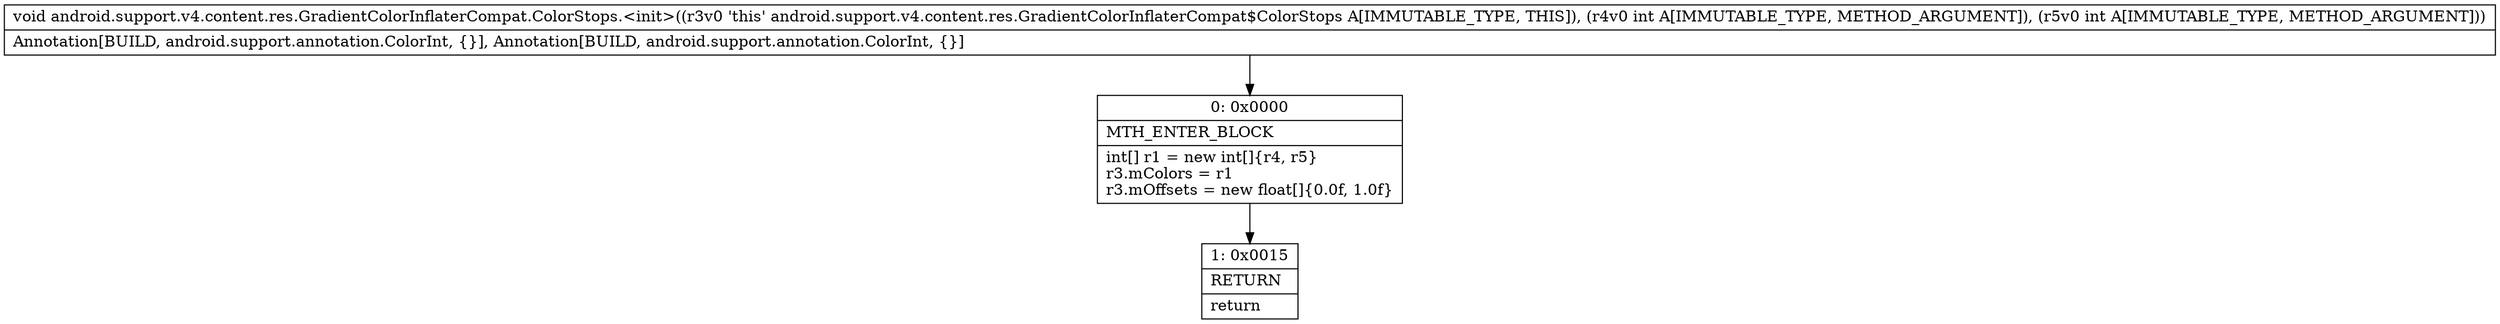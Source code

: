digraph "CFG forandroid.support.v4.content.res.GradientColorInflaterCompat.ColorStops.\<init\>(II)V" {
Node_0 [shape=record,label="{0\:\ 0x0000|MTH_ENTER_BLOCK\l|int[] r1 = new int[]\{r4, r5\}\lr3.mColors = r1\lr3.mOffsets = new float[]\{0.0f, 1.0f\}\l}"];
Node_1 [shape=record,label="{1\:\ 0x0015|RETURN\l|return\l}"];
MethodNode[shape=record,label="{void android.support.v4.content.res.GradientColorInflaterCompat.ColorStops.\<init\>((r3v0 'this' android.support.v4.content.res.GradientColorInflaterCompat$ColorStops A[IMMUTABLE_TYPE, THIS]), (r4v0 int A[IMMUTABLE_TYPE, METHOD_ARGUMENT]), (r5v0 int A[IMMUTABLE_TYPE, METHOD_ARGUMENT]))  | Annotation[BUILD, android.support.annotation.ColorInt, \{\}], Annotation[BUILD, android.support.annotation.ColorInt, \{\}]\l}"];
MethodNode -> Node_0;
Node_0 -> Node_1;
}

